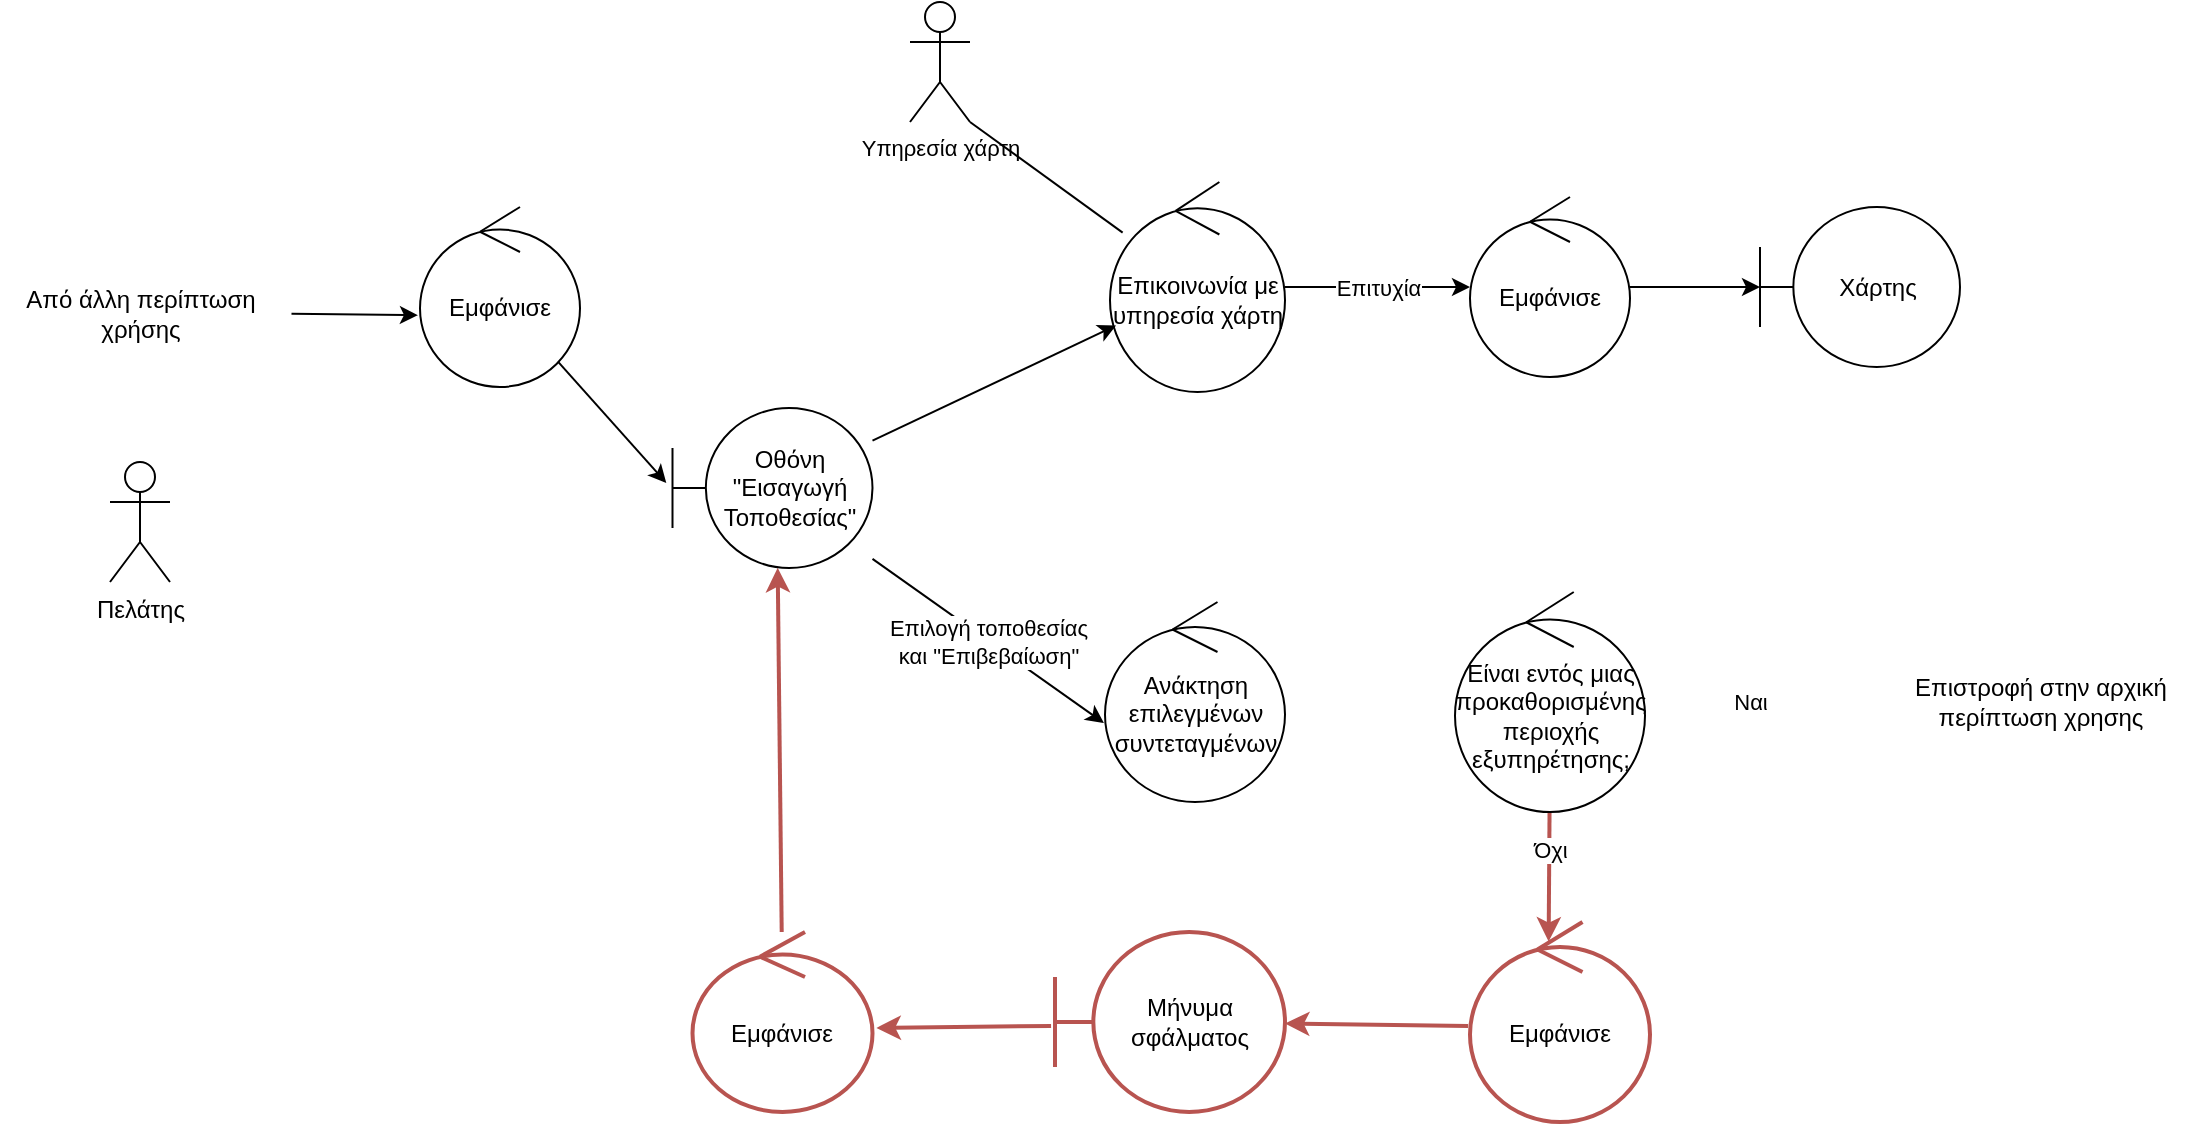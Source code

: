 <mxfile>
    <diagram id="B38KJdyEP_mGqIDorF1P" name="Page-1">
        <mxGraphModel dx="1492" dy="2242" grid="1" gridSize="10" guides="1" tooltips="1" connect="1" arrows="1" fold="1" page="1" pageScale="1" pageWidth="850" pageHeight="1100" math="0" shadow="0">
            <root>
                <mxCell id="0"/>
                <mxCell id="1" parent="0"/>
                <mxCell id="21" style="edgeStyle=none;html=1;strokeColor=#FFFFFF;exitX=1;exitY=0.333;exitDx=0;exitDy=0;exitPerimeter=0;entryX=-0.035;entryY=0.562;entryDx=0;entryDy=0;entryPerimeter=0;" parent="1" source="2" target="83" edge="1">
                    <mxGeometry relative="1" as="geometry">
                        <mxPoint x="150.22" y="395.09" as="targetPoint"/>
                    </mxGeometry>
                </mxCell>
                <mxCell id="2" value="Πελάτης" style="shape=umlActor;verticalLabelPosition=bottom;verticalAlign=top;html=1;" parent="1" vertex="1">
                    <mxGeometry x="230" y="60" width="30" height="60" as="geometry"/>
                </mxCell>
                <mxCell id="7" value="" style="edgeStyle=none;html=1;exitX=1.041;exitY=0.498;exitDx=0;exitDy=0;exitPerimeter=0;strokeWidth=1;entryX=-0.013;entryY=0.601;entryDx=0;entryDy=0;entryPerimeter=0;" parent="1" source="48" target="82" edge="1">
                    <mxGeometry relative="1" as="geometry">
                        <mxPoint x="390" y="197" as="sourcePoint"/>
                    </mxGeometry>
                </mxCell>
                <mxCell id="79" value="Επιτυχία" style="edgeStyle=none;html=1;" parent="1" source="6" target="76" edge="1">
                    <mxGeometry relative="1" as="geometry"/>
                </mxCell>
                <mxCell id="86" style="edgeStyle=none;html=1;entryX=1;entryY=1;entryDx=0;entryDy=0;entryPerimeter=0;endArrow=none;endFill=0;" edge="1" parent="1" source="6" target="66">
                    <mxGeometry relative="1" as="geometry"/>
                </mxCell>
                <mxCell id="6" value="Επικοινωνία με υπηρεσία χάρτη" style="ellipse;shape=umlControl;whiteSpace=wrap;html=1;strokeWidth=1;" parent="1" vertex="1">
                    <mxGeometry x="730" y="-80" width="87.5" height="105" as="geometry"/>
                </mxCell>
                <mxCell id="10" value="Χάρτης" style="shape=umlBoundary;whiteSpace=wrap;html=1;" parent="1" vertex="1">
                    <mxGeometry x="1055" y="-67.5" width="100" height="80" as="geometry"/>
                </mxCell>
                <mxCell id="33" style="edgeStyle=none;html=1;strokeColor=#FFFFFF;" parent="1" source="28" target="32" edge="1">
                    <mxGeometry relative="1" as="geometry"/>
                </mxCell>
                <mxCell id="28" value="Ανάκτηση επιλεγμένων συντεταγμένων" style="ellipse;shape=umlControl;whiteSpace=wrap;html=1;" parent="1" vertex="1">
                    <mxGeometry x="727.5" y="130" width="90" height="100" as="geometry"/>
                </mxCell>
                <mxCell id="35" style="edgeStyle=none;html=1;strokeColor=#FFFFFF;entryX=-0.027;entryY=0.5;entryDx=0;entryDy=0;entryPerimeter=0;" parent="1" source="32" target="73" edge="1">
                    <mxGeometry relative="1" as="geometry">
                        <mxPoint x="1096.04" y="183" as="targetPoint"/>
                    </mxGeometry>
                </mxCell>
                <mxCell id="36" value="Ναι" style="edgeLabel;html=1;align=center;verticalAlign=middle;resizable=0;points=[];" parent="35" connectable="0" vertex="1">
                    <mxGeometry x="-0.385" y="2" relative="1" as="geometry">
                        <mxPoint x="16" y="2" as="offset"/>
                    </mxGeometry>
                </mxCell>
                <mxCell id="51" style="edgeStyle=none;html=1;entryX=0.437;entryY=0.098;entryDx=0;entryDy=0;entryPerimeter=0;strokeColor=#B85450;strokeWidth=2;" parent="1" source="32" target="50" edge="1">
                    <mxGeometry relative="1" as="geometry"/>
                </mxCell>
                <mxCell id="52" value="Όχι" style="edgeLabel;html=1;align=center;verticalAlign=middle;resizable=0;points=[];" parent="51" connectable="0" vertex="1">
                    <mxGeometry x="-0.43" relative="1" as="geometry">
                        <mxPoint as="offset"/>
                    </mxGeometry>
                </mxCell>
                <mxCell id="32" value="Είναι εντός μιας προκαθορισμένης περιοχής εξυπηρέτησης;" style="ellipse;shape=umlControl;whiteSpace=wrap;html=1;" parent="1" vertex="1">
                    <mxGeometry x="902.5" y="125" width="95" height="110" as="geometry"/>
                </mxCell>
                <mxCell id="48" value="Από άλλη περίπτωση&lt;br&gt;χρήσης" style="text;html=1;align=center;verticalAlign=middle;resizable=0;points=[];autosize=1;strokeColor=none;fillColor=none;strokeWidth=2;" parent="1" vertex="1">
                    <mxGeometry x="175" y="-34" width="140" height="40" as="geometry"/>
                </mxCell>
                <mxCell id="57" style="edgeStyle=none;html=1;strokeColor=#B85450;strokeWidth=2;exitX=-0.011;exitY=0.52;exitDx=0;exitDy=0;exitPerimeter=0;" parent="1" source="50" target="55" edge="1">
                    <mxGeometry relative="1" as="geometry"/>
                </mxCell>
                <mxCell id="50" value="Εμφάνισε" style="ellipse;shape=umlControl;whiteSpace=wrap;html=1;strokeWidth=2;strokeColor=#B85450;" parent="1" vertex="1">
                    <mxGeometry x="910" y="290" width="90" height="100" as="geometry"/>
                </mxCell>
                <mxCell id="60" style="edgeStyle=none;html=1;strokeColor=#B85450;strokeWidth=2;exitX=-0.017;exitY=0.522;exitDx=0;exitDy=0;exitPerimeter=0;entryX=1.022;entryY=0.533;entryDx=0;entryDy=0;entryPerimeter=0;" parent="1" source="55" target="59" edge="1">
                    <mxGeometry relative="1" as="geometry">
                        <mxPoint x="490" y="530" as="targetPoint"/>
                    </mxGeometry>
                </mxCell>
                <mxCell id="55" value="Μήνυμα σφάλματος" style="shape=umlBoundary;whiteSpace=wrap;html=1;strokeWidth=2;strokeColor=#B85450;" parent="1" vertex="1">
                    <mxGeometry x="702.5" y="295" width="115" height="90" as="geometry"/>
                </mxCell>
                <mxCell id="91" style="edgeStyle=none;html=1;entryX=0.526;entryY=0.999;entryDx=0;entryDy=0;entryPerimeter=0;endArrow=classic;endFill=1;strokeColor=#B85450;strokeWidth=2;" edge="1" parent="1" source="59" target="83">
                    <mxGeometry relative="1" as="geometry"/>
                </mxCell>
                <mxCell id="59" value="Εμφάνισε" style="ellipse;shape=umlControl;whiteSpace=wrap;html=1;strokeWidth=2;strokeColor=#B85450;" parent="1" vertex="1">
                    <mxGeometry x="521.25" y="295" width="90" height="90" as="geometry"/>
                </mxCell>
                <mxCell id="66" value="Υπηρεσία χάρτη" style="shape=umlActor;verticalLabelPosition=bottom;verticalAlign=top;html=1;fontSize=11;" parent="1" vertex="1">
                    <mxGeometry x="630" y="-170" width="30" height="60" as="geometry"/>
                </mxCell>
                <mxCell id="73" value="Επιστροφή στην αρχική&lt;br&gt;περίπτωση χρησης" style="text;html=1;align=center;verticalAlign=middle;resizable=0;points=[];autosize=1;strokeColor=none;fillColor=none;" parent="1" vertex="1">
                    <mxGeometry x="1120" y="160" width="150" height="40" as="geometry"/>
                </mxCell>
                <mxCell id="80" value="" style="edgeStyle=none;html=1;" parent="1" source="76" target="10" edge="1">
                    <mxGeometry relative="1" as="geometry"/>
                </mxCell>
                <mxCell id="76" value="Εμφάνισε" style="ellipse;shape=umlControl;whiteSpace=wrap;html=1;" parent="1" vertex="1">
                    <mxGeometry x="910" y="-72.5" width="80" height="90" as="geometry"/>
                </mxCell>
                <mxCell id="84" style="edgeStyle=none;html=1;entryX=-0.031;entryY=0.468;entryDx=0;entryDy=0;entryPerimeter=0;" parent="1" source="82" target="83" edge="1">
                    <mxGeometry relative="1" as="geometry"/>
                </mxCell>
                <mxCell id="82" value="Εμφάνισε" style="ellipse;shape=umlControl;whiteSpace=wrap;html=1;" parent="1" vertex="1">
                    <mxGeometry x="385" y="-67.5" width="80" height="90" as="geometry"/>
                </mxCell>
                <mxCell id="85" value="" style="edgeStyle=none;html=1;" parent="1" source="83" target="6" edge="1">
                    <mxGeometry relative="1" as="geometry"/>
                </mxCell>
                <mxCell id="87" value="Επιλογή τοποθεσίας&lt;br&gt;και &quot;Επιβεβαίωση&quot;" style="edgeStyle=none;html=1;entryX=-0.006;entryY=0.605;entryDx=0;entryDy=0;entryPerimeter=0;" edge="1" parent="1" source="83" target="28">
                    <mxGeometry relative="1" as="geometry"/>
                </mxCell>
                <mxCell id="83" value="Οθόνη &quot;Εισαγωγή Τοποθεσίας&quot;" style="shape=umlBoundary;whiteSpace=wrap;html=1;" parent="1" vertex="1">
                    <mxGeometry x="511.25" y="33" width="100" height="80" as="geometry"/>
                </mxCell>
            </root>
        </mxGraphModel>
    </diagram>
</mxfile>